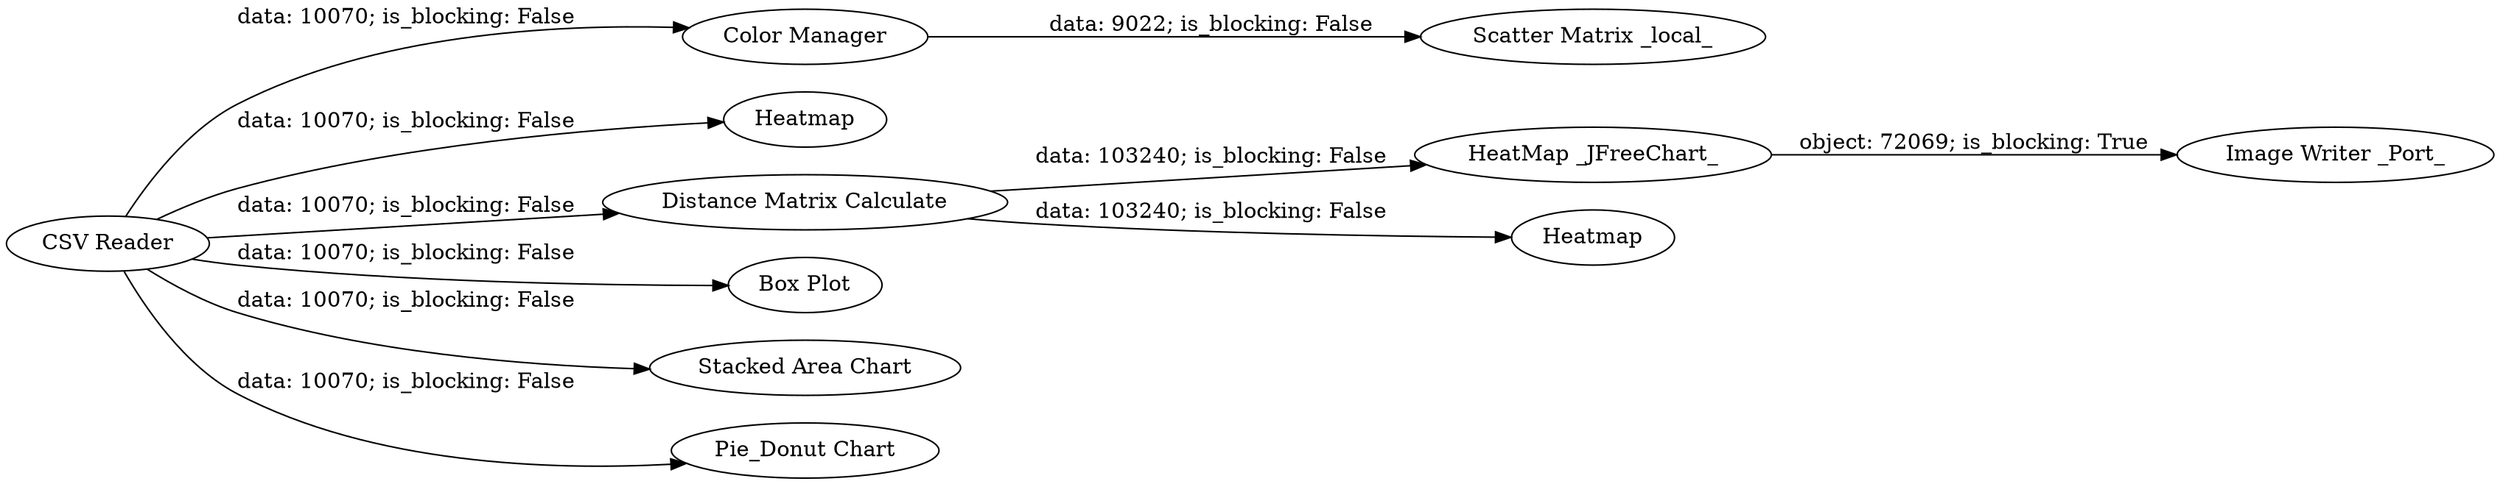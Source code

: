 digraph {
	"-5528324935642454807_15" [label="Image Writer _Port_"]
	"-5528324935642454807_3" [label="Scatter Matrix _local_"]
	"-5528324935642454807_6" [label="Color Manager"]
	"-5528324935642454807_5" [label=Heatmap]
	"-5528324935642454807_1" [label="CSV Reader"]
	"-5528324935642454807_12" [label="Distance Matrix Calculate"]
	"-5528324935642454807_14" [label="HeatMap _JFreeChart_"]
	"-5528324935642454807_2" [label="Box Plot"]
	"-5528324935642454807_4" [label="Stacked Area Chart"]
	"-5126892603259088802_10" [label="Pie_Donut Chart"]
	"-5528324935642454807_13" [label=Heatmap]
	"-5528324935642454807_1" -> "-5528324935642454807_4" [label="data: 10070; is_blocking: False"]
	"-5528324935642454807_1" -> "-5528324935642454807_6" [label="data: 10070; is_blocking: False"]
	"-5528324935642454807_12" -> "-5528324935642454807_13" [label="data: 103240; is_blocking: False"]
	"-5528324935642454807_12" -> "-5528324935642454807_14" [label="data: 103240; is_blocking: False"]
	"-5528324935642454807_1" -> "-5528324935642454807_5" [label="data: 10070; is_blocking: False"]
	"-5528324935642454807_1" -> "-5528324935642454807_12" [label="data: 10070; is_blocking: False"]
	"-5528324935642454807_14" -> "-5528324935642454807_15" [label="object: 72069; is_blocking: True"]
	"-5528324935642454807_1" -> "-5126892603259088802_10" [label="data: 10070; is_blocking: False"]
	"-5528324935642454807_1" -> "-5528324935642454807_2" [label="data: 10070; is_blocking: False"]
	"-5528324935642454807_6" -> "-5528324935642454807_3" [label="data: 9022; is_blocking: False"]
	rankdir=LR
}
